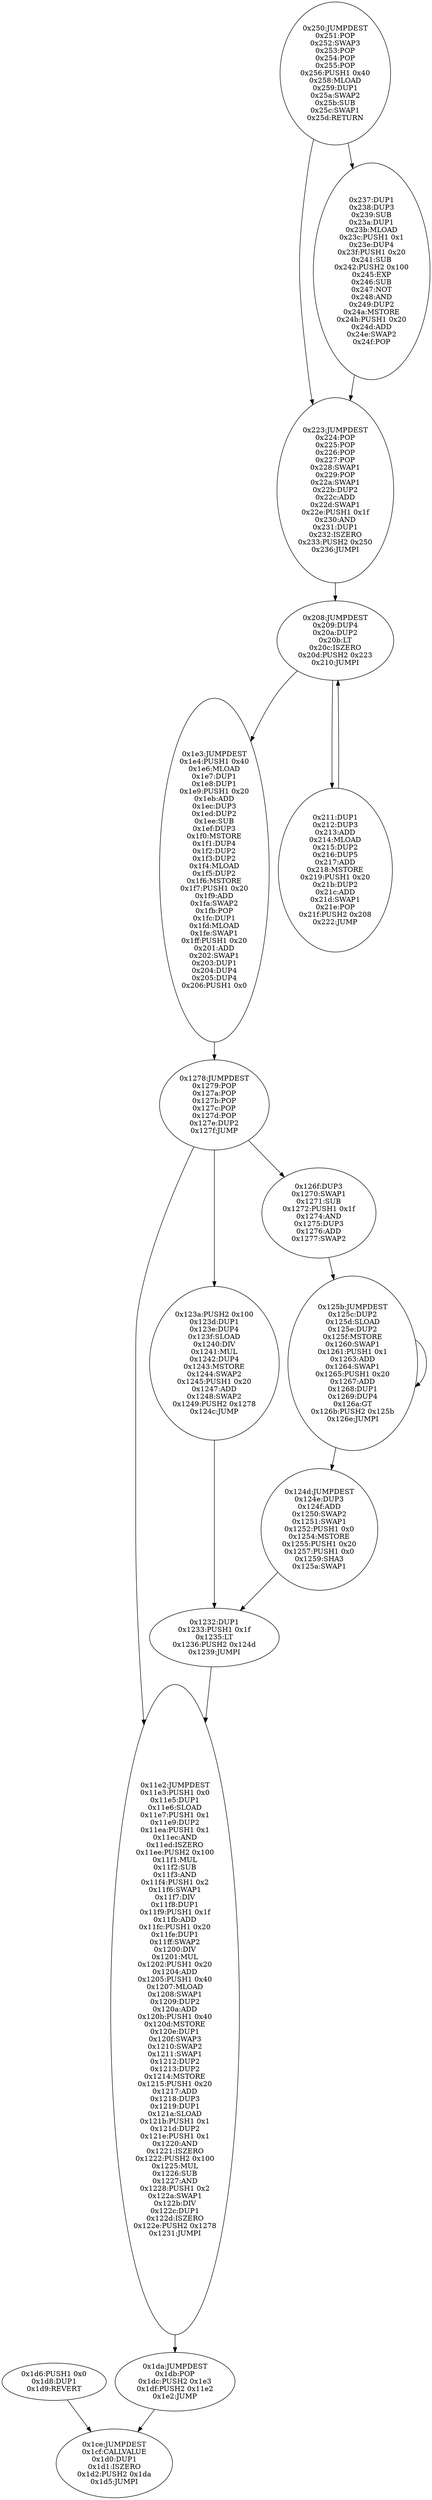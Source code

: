 digraph{
462[label="0x1ce:JUMPDEST
0x1cf:CALLVALUE
0x1d0:DUP1
0x1d1:ISZERO
0x1d2:PUSH2 0x1da
0x1d5:JUMPI"]
470[label="0x1d6:PUSH1 0x0
0x1d8:DUP1
0x1d9:REVERT"]
470 -> 462
474[label="0x1da:JUMPDEST
0x1db:POP
0x1dc:PUSH2 0x1e3
0x1df:PUSH2 0x11e2
0x1e2:JUMP"]
474 -> 462
4578[label="0x11e2:JUMPDEST
0x11e3:PUSH1 0x0
0x11e5:DUP1
0x11e6:SLOAD
0x11e7:PUSH1 0x1
0x11e9:DUP2
0x11ea:PUSH1 0x1
0x11ec:AND
0x11ed:ISZERO
0x11ee:PUSH2 0x100
0x11f1:MUL
0x11f2:SUB
0x11f3:AND
0x11f4:PUSH1 0x2
0x11f6:SWAP1
0x11f7:DIV
0x11f8:DUP1
0x11f9:PUSH1 0x1f
0x11fb:ADD
0x11fc:PUSH1 0x20
0x11fe:DUP1
0x11ff:SWAP2
0x1200:DIV
0x1201:MUL
0x1202:PUSH1 0x20
0x1204:ADD
0x1205:PUSH1 0x40
0x1207:MLOAD
0x1208:SWAP1
0x1209:DUP2
0x120a:ADD
0x120b:PUSH1 0x40
0x120d:MSTORE
0x120e:DUP1
0x120f:SWAP3
0x1210:SWAP2
0x1211:SWAP1
0x1212:DUP2
0x1213:DUP2
0x1214:MSTORE
0x1215:PUSH1 0x20
0x1217:ADD
0x1218:DUP3
0x1219:DUP1
0x121a:SLOAD
0x121b:PUSH1 0x1
0x121d:DUP2
0x121e:PUSH1 0x1
0x1220:AND
0x1221:ISZERO
0x1222:PUSH2 0x100
0x1225:MUL
0x1226:SUB
0x1227:AND
0x1228:PUSH1 0x2
0x122a:SWAP1
0x122b:DIV
0x122c:DUP1
0x122d:ISZERO
0x122e:PUSH2 0x1278
0x1231:JUMPI"]
4578 -> 474
4658[label="0x1232:DUP1
0x1233:PUSH1 0x1f
0x1235:LT
0x1236:PUSH2 0x124d
0x1239:JUMPI"]
4658 -> 4578
4666[label="0x123a:PUSH2 0x100
0x123d:DUP1
0x123e:DUP4
0x123f:SLOAD
0x1240:DIV
0x1241:MUL
0x1242:DUP4
0x1243:MSTORE
0x1244:SWAP2
0x1245:PUSH1 0x20
0x1247:ADD
0x1248:SWAP2
0x1249:PUSH2 0x1278
0x124c:JUMP"]
4666 -> 4658
4728[label="0x1278:JUMPDEST
0x1279:POP
0x127a:POP
0x127b:POP
0x127c:POP
0x127d:POP
0x127e:DUP2
0x127f:JUMP"]
4728 -> 4719
4728 -> 4578
4728 -> 4666
4685[label="0x124d:JUMPDEST
0x124e:DUP3
0x124f:ADD
0x1250:SWAP2
0x1251:SWAP1
0x1252:PUSH1 0x0
0x1254:MSTORE
0x1255:PUSH1 0x20
0x1257:PUSH1 0x0
0x1259:SHA3
0x125a:SWAP1"]
4685 -> 4658
4699[label="0x125b:JUMPDEST
0x125c:DUP2
0x125d:SLOAD
0x125e:DUP2
0x125f:MSTORE
0x1260:SWAP1
0x1261:PUSH1 0x1
0x1263:ADD
0x1264:SWAP1
0x1265:PUSH1 0x20
0x1267:ADD
0x1268:DUP1
0x1269:DUP4
0x126a:GT
0x126b:PUSH2 0x125b
0x126e:JUMPI"]
4699 -> 4685
4699 -> 4699
4719[label="0x126f:DUP3
0x1270:SWAP1
0x1271:SUB
0x1272:PUSH1 0x1f
0x1274:AND
0x1275:DUP3
0x1276:ADD
0x1277:SWAP2"]
4719 -> 4699
483[label="0x1e3:JUMPDEST
0x1e4:PUSH1 0x40
0x1e6:MLOAD
0x1e7:DUP1
0x1e8:DUP1
0x1e9:PUSH1 0x20
0x1eb:ADD
0x1ec:DUP3
0x1ed:DUP2
0x1ee:SUB
0x1ef:DUP3
0x1f0:MSTORE
0x1f1:DUP4
0x1f2:DUP2
0x1f3:DUP2
0x1f4:MLOAD
0x1f5:DUP2
0x1f6:MSTORE
0x1f7:PUSH1 0x20
0x1f9:ADD
0x1fa:SWAP2
0x1fb:POP
0x1fc:DUP1
0x1fd:MLOAD
0x1fe:SWAP1
0x1ff:PUSH1 0x20
0x201:ADD
0x202:SWAP1
0x203:DUP1
0x204:DUP4
0x205:DUP4
0x206:PUSH1 0x0"]
483 -> 4728
520[label="0x208:JUMPDEST
0x209:DUP4
0x20a:DUP2
0x20b:LT
0x20c:ISZERO
0x20d:PUSH2 0x223
0x210:JUMPI"]
520 -> 483
520 -> 529
529[label="0x211:DUP1
0x212:DUP3
0x213:ADD
0x214:MLOAD
0x215:DUP2
0x216:DUP5
0x217:ADD
0x218:MSTORE
0x219:PUSH1 0x20
0x21b:DUP2
0x21c:ADD
0x21d:SWAP1
0x21e:POP
0x21f:PUSH2 0x208
0x222:JUMP"]
529 -> 520
547[label="0x223:JUMPDEST
0x224:POP
0x225:POP
0x226:POP
0x227:POP
0x228:SWAP1
0x229:POP
0x22a:SWAP1
0x22b:DUP2
0x22c:ADD
0x22d:SWAP1
0x22e:PUSH1 0x1f
0x230:AND
0x231:DUP1
0x232:ISZERO
0x233:PUSH2 0x250
0x236:JUMPI"]
547 -> 520
567[label="0x237:DUP1
0x238:DUP3
0x239:SUB
0x23a:DUP1
0x23b:MLOAD
0x23c:PUSH1 0x1
0x23e:DUP4
0x23f:PUSH1 0x20
0x241:SUB
0x242:PUSH2 0x100
0x245:EXP
0x246:SUB
0x247:NOT
0x248:AND
0x249:DUP2
0x24a:MSTORE
0x24b:PUSH1 0x20
0x24d:ADD
0x24e:SWAP2
0x24f:POP"]
567 -> 547
592[label="0x250:JUMPDEST
0x251:POP
0x252:SWAP3
0x253:POP
0x254:POP
0x255:POP
0x256:PUSH1 0x40
0x258:MLOAD
0x259:DUP1
0x25a:SWAP2
0x25b:SUB
0x25c:SWAP1
0x25d:RETURN"]
592 -> 567
592 -> 547

}